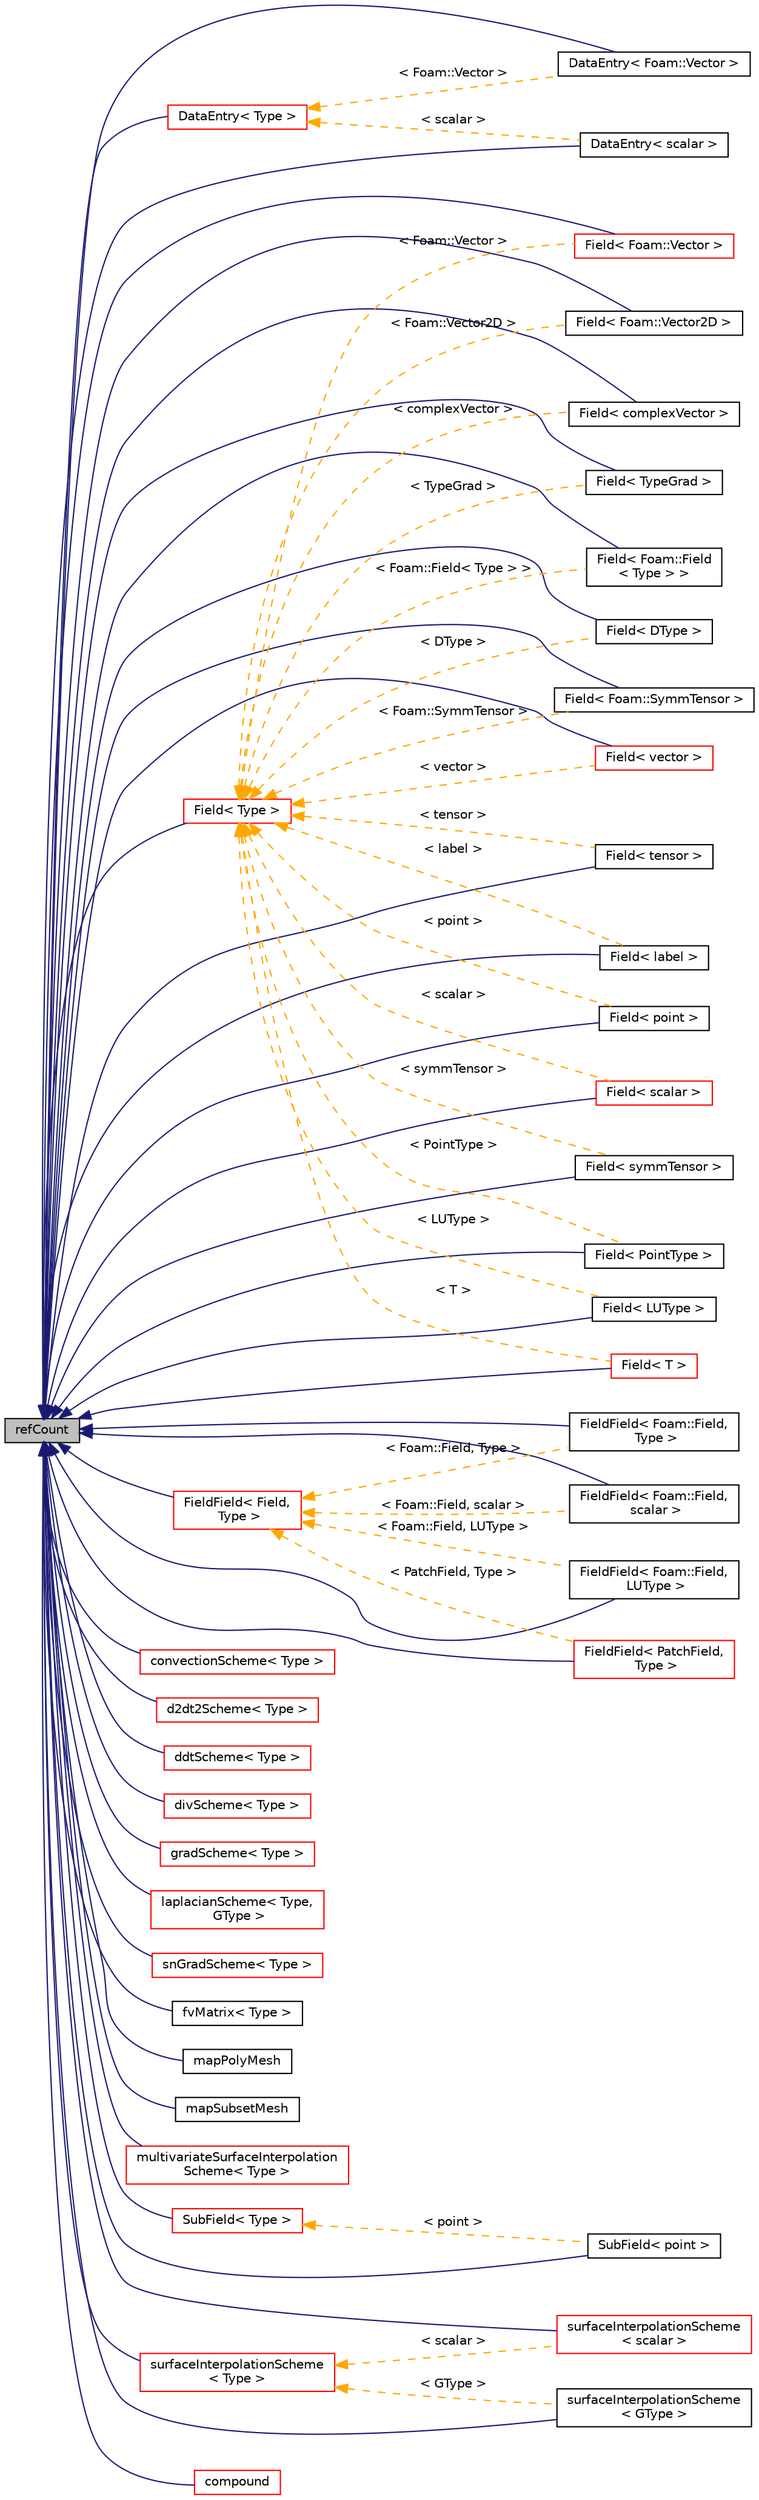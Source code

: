 digraph "refCount"
{
  bgcolor="transparent";
  edge [fontname="Helvetica",fontsize="10",labelfontname="Helvetica",labelfontsize="10"];
  node [fontname="Helvetica",fontsize="10",shape=record];
  rankdir="LR";
  Node1 [label="refCount",height=0.2,width=0.4,color="black", fillcolor="grey75", style="filled", fontcolor="black"];
  Node1 -> Node2 [dir="back",color="midnightblue",fontsize="10",style="solid",fontname="Helvetica"];
  Node2 [label="DataEntry\< Foam::Vector \>",height=0.2,width=0.4,color="black",URL="$a00503.html"];
  Node1 -> Node3 [dir="back",color="midnightblue",fontsize="10",style="solid",fontname="Helvetica"];
  Node3 [label="DataEntry\< scalar \>",height=0.2,width=0.4,color="black",URL="$a00503.html"];
  Node1 -> Node4 [dir="back",color="midnightblue",fontsize="10",style="solid",fontname="Helvetica"];
  Node4 [label="Field\< complexVector \>",height=0.2,width=0.4,color="black",URL="$a00755.html"];
  Node1 -> Node5 [dir="back",color="midnightblue",fontsize="10",style="solid",fontname="Helvetica"];
  Node5 [label="Field\< DType \>",height=0.2,width=0.4,color="black",URL="$a00755.html"];
  Node1 -> Node6 [dir="back",color="midnightblue",fontsize="10",style="solid",fontname="Helvetica"];
  Node6 [label="Field\< Foam::Field\l\< Type \> \>",height=0.2,width=0.4,color="black",URL="$a00755.html"];
  Node1 -> Node7 [dir="back",color="midnightblue",fontsize="10",style="solid",fontname="Helvetica"];
  Node7 [label="Field\< Foam::SymmTensor \>",height=0.2,width=0.4,color="black",URL="$a00755.html"];
  Node1 -> Node8 [dir="back",color="midnightblue",fontsize="10",style="solid",fontname="Helvetica"];
  Node8 [label="Field\< Foam::Vector \>",height=0.2,width=0.4,color="red",URL="$a00755.html"];
  Node1 -> Node9 [dir="back",color="midnightblue",fontsize="10",style="solid",fontname="Helvetica"];
  Node9 [label="Field\< Foam::Vector2D \>",height=0.2,width=0.4,color="black",URL="$a00755.html"];
  Node1 -> Node10 [dir="back",color="midnightblue",fontsize="10",style="solid",fontname="Helvetica"];
  Node10 [label="Field\< label \>",height=0.2,width=0.4,color="black",URL="$a00755.html"];
  Node1 -> Node11 [dir="back",color="midnightblue",fontsize="10",style="solid",fontname="Helvetica"];
  Node11 [label="Field\< LUType \>",height=0.2,width=0.4,color="black",URL="$a00755.html"];
  Node1 -> Node12 [dir="back",color="midnightblue",fontsize="10",style="solid",fontname="Helvetica"];
  Node12 [label="Field\< point \>",height=0.2,width=0.4,color="black",URL="$a00755.html"];
  Node1 -> Node13 [dir="back",color="midnightblue",fontsize="10",style="solid",fontname="Helvetica"];
  Node13 [label="Field\< PointType \>",height=0.2,width=0.4,color="black",URL="$a00755.html"];
  Node1 -> Node14 [dir="back",color="midnightblue",fontsize="10",style="solid",fontname="Helvetica"];
  Node14 [label="Field\< scalar \>",height=0.2,width=0.4,color="red",URL="$a00755.html"];
  Node1 -> Node15 [dir="back",color="midnightblue",fontsize="10",style="solid",fontname="Helvetica"];
  Node15 [label="Field\< symmTensor \>",height=0.2,width=0.4,color="black",URL="$a00755.html"];
  Node1 -> Node16 [dir="back",color="midnightblue",fontsize="10",style="solid",fontname="Helvetica"];
  Node16 [label="Field\< T \>",height=0.2,width=0.4,color="red",URL="$a00755.html"];
  Node1 -> Node17 [dir="back",color="midnightblue",fontsize="10",style="solid",fontname="Helvetica"];
  Node17 [label="Field\< tensor \>",height=0.2,width=0.4,color="black",URL="$a00755.html"];
  Node1 -> Node18 [dir="back",color="midnightblue",fontsize="10",style="solid",fontname="Helvetica"];
  Node18 [label="Field\< TypeGrad \>",height=0.2,width=0.4,color="black",URL="$a00755.html"];
  Node1 -> Node19 [dir="back",color="midnightblue",fontsize="10",style="solid",fontname="Helvetica"];
  Node19 [label="Field\< vector \>",height=0.2,width=0.4,color="red",URL="$a00755.html"];
  Node1 -> Node20 [dir="back",color="midnightblue",fontsize="10",style="solid",fontname="Helvetica"];
  Node20 [label="FieldField\< Foam::Field,\l LUType \>",height=0.2,width=0.4,color="black",URL="$a00762.html"];
  Node1 -> Node21 [dir="back",color="midnightblue",fontsize="10",style="solid",fontname="Helvetica"];
  Node21 [label="FieldField\< Foam::Field,\l scalar \>",height=0.2,width=0.4,color="black",URL="$a00762.html"];
  Node1 -> Node22 [dir="back",color="midnightblue",fontsize="10",style="solid",fontname="Helvetica"];
  Node22 [label="FieldField\< Foam::Field,\l Type \>",height=0.2,width=0.4,color="black",URL="$a00762.html"];
  Node1 -> Node23 [dir="back",color="midnightblue",fontsize="10",style="solid",fontname="Helvetica"];
  Node23 [label="FieldField\< PatchField,\l Type \>",height=0.2,width=0.4,color="red",URL="$a00762.html"];
  Node1 -> Node24 [dir="back",color="midnightblue",fontsize="10",style="solid",fontname="Helvetica"];
  Node24 [label="DataEntry\< Type \>",height=0.2,width=0.4,color="red",URL="$a00503.html",tooltip="Top level data entry class for use in dictionaries. Provides a mechanism to specify a variable as a c..."];
  Node24 -> Node3 [dir="back",color="orange",fontsize="10",style="dashed",label=" \< scalar \>" ,fontname="Helvetica"];
  Node24 -> Node2 [dir="back",color="orange",fontsize="10",style="dashed",label=" \< Foam::Vector \>" ,fontname="Helvetica"];
  Node1 -> Node25 [dir="back",color="midnightblue",fontsize="10",style="solid",fontname="Helvetica"];
  Node25 [label="Field\< Type \>",height=0.2,width=0.4,color="red",URL="$a00755.html",tooltip="Pre-declare SubField and related Field type. "];
  Node25 -> Node7 [dir="back",color="orange",fontsize="10",style="dashed",label=" \< Foam::SymmTensor \>" ,fontname="Helvetica"];
  Node25 -> Node17 [dir="back",color="orange",fontsize="10",style="dashed",label=" \< tensor \>" ,fontname="Helvetica"];
  Node25 -> Node15 [dir="back",color="orange",fontsize="10",style="dashed",label=" \< symmTensor \>" ,fontname="Helvetica"];
  Node25 -> Node14 [dir="back",color="orange",fontsize="10",style="dashed",label=" \< scalar \>" ,fontname="Helvetica"];
  Node25 -> Node10 [dir="back",color="orange",fontsize="10",style="dashed",label=" \< label \>" ,fontname="Helvetica"];
  Node25 -> Node19 [dir="back",color="orange",fontsize="10",style="dashed",label=" \< vector \>" ,fontname="Helvetica"];
  Node25 -> Node4 [dir="back",color="orange",fontsize="10",style="dashed",label=" \< complexVector \>" ,fontname="Helvetica"];
  Node25 -> Node16 [dir="back",color="orange",fontsize="10",style="dashed",label=" \< T \>" ,fontname="Helvetica"];
  Node25 -> Node11 [dir="back",color="orange",fontsize="10",style="dashed",label=" \< LUType \>" ,fontname="Helvetica"];
  Node25 -> Node5 [dir="back",color="orange",fontsize="10",style="dashed",label=" \< DType \>" ,fontname="Helvetica"];
  Node25 -> Node6 [dir="back",color="orange",fontsize="10",style="dashed",label=" \< Foam::Field\< Type \> \>" ,fontname="Helvetica"];
  Node25 -> Node18 [dir="back",color="orange",fontsize="10",style="dashed",label=" \< TypeGrad \>" ,fontname="Helvetica"];
  Node25 -> Node8 [dir="back",color="orange",fontsize="10",style="dashed",label=" \< Foam::Vector \>" ,fontname="Helvetica"];
  Node25 -> Node12 [dir="back",color="orange",fontsize="10",style="dashed",label=" \< point \>" ,fontname="Helvetica"];
  Node25 -> Node13 [dir="back",color="orange",fontsize="10",style="dashed",label=" \< PointType \>" ,fontname="Helvetica"];
  Node25 -> Node9 [dir="back",color="orange",fontsize="10",style="dashed",label=" \< Foam::Vector2D \>" ,fontname="Helvetica"];
  Node1 -> Node26 [dir="back",color="midnightblue",fontsize="10",style="solid",fontname="Helvetica"];
  Node26 [label="FieldField\< Field,\l Type \>",height=0.2,width=0.4,color="red",URL="$a00762.html",tooltip="Generic field type. "];
  Node26 -> Node21 [dir="back",color="orange",fontsize="10",style="dashed",label=" \< Foam::Field, scalar \>" ,fontname="Helvetica"];
  Node26 -> Node22 [dir="back",color="orange",fontsize="10",style="dashed",label=" \< Foam::Field, Type \>" ,fontname="Helvetica"];
  Node26 -> Node23 [dir="back",color="orange",fontsize="10",style="dashed",label=" \< PatchField, Type \>" ,fontname="Helvetica"];
  Node26 -> Node20 [dir="back",color="orange",fontsize="10",style="dashed",label=" \< Foam::Field, LUType \>" ,fontname="Helvetica"];
  Node1 -> Node27 [dir="back",color="midnightblue",fontsize="10",style="solid",fontname="Helvetica"];
  Node27 [label="convectionScheme\< Type \>",height=0.2,width=0.4,color="red",URL="$a00402.html",tooltip="Abstract base class for convection schemes. "];
  Node1 -> Node28 [dir="back",color="midnightblue",fontsize="10",style="solid",fontname="Helvetica"];
  Node28 [label="d2dt2Scheme\< Type \>",height=0.2,width=0.4,color="red",URL="$a00497.html",tooltip="Abstract base class for d2dt2 schemes. "];
  Node1 -> Node29 [dir="back",color="midnightblue",fontsize="10",style="solid",fontname="Helvetica"];
  Node29 [label="ddtScheme\< Type \>",height=0.2,width=0.4,color="red",URL="$a00504.html",tooltip="Abstract base class for ddt schemes. "];
  Node1 -> Node30 [dir="back",color="midnightblue",fontsize="10",style="solid",fontname="Helvetica"];
  Node30 [label="divScheme\< Type \>",height=0.2,width=0.4,color="red",URL="$a00570.html",tooltip="Abstract base class for div schemes. "];
  Node1 -> Node31 [dir="back",color="midnightblue",fontsize="10",style="solid",fontname="Helvetica"];
  Node31 [label="gradScheme\< Type \>",height=0.2,width=0.4,color="red",URL="$a00943.html",tooltip="Abstract base class for gradient schemes. "];
  Node1 -> Node32 [dir="back",color="midnightblue",fontsize="10",style="solid",fontname="Helvetica"];
  Node32 [label="laplacianScheme\< Type,\l GType \>",height=0.2,width=0.4,color="red",URL="$a01271.html",tooltip="Abstract base class for laplacian schemes. "];
  Node1 -> Node33 [dir="back",color="midnightblue",fontsize="10",style="solid",fontname="Helvetica"];
  Node33 [label="snGradScheme\< Type \>",height=0.2,width=0.4,color="red",URL="$a02360.html",tooltip="Abstract base class for snGrad schemes. "];
  Node1 -> Node34 [dir="back",color="midnightblue",fontsize="10",style="solid",fontname="Helvetica"];
  Node34 [label="fvMatrix\< Type \>",height=0.2,width=0.4,color="black",URL="$a00875.html",tooltip="A special matrix type and solver, designed for finite volume solutions of scalar equations. Face addressing is used to make all matrix assembly and solution loops vectorise. "];
  Node1 -> Node35 [dir="back",color="midnightblue",fontsize="10",style="solid",fontname="Helvetica"];
  Node35 [label="mapPolyMesh",height=0.2,width=0.4,color="black",URL="$a01431.html",tooltip="Class containing mesh-to-mesh mapping information after a change in polyMesh topology. "];
  Node1 -> Node36 [dir="back",color="midnightblue",fontsize="10",style="solid",fontname="Helvetica"];
  Node36 [label="mapSubsetMesh",height=0.2,width=0.4,color="black",URL="$a01432.html",tooltip="Class containing mesh-to-mesh mapping information after a subset operation. "];
  Node1 -> Node37 [dir="back",color="midnightblue",fontsize="10",style="solid",fontname="Helvetica"];
  Node37 [label="multivariateSurfaceInterpolation\lScheme\< Type \>",height=0.2,width=0.4,color="red",URL="$a01563.html",tooltip="Abstract base class for multi-variate surface interpolation schemes. "];
  Node1 -> Node38 [dir="back",color="midnightblue",fontsize="10",style="solid",fontname="Helvetica"];
  Node38 [label="SubField\< Type \>",height=0.2,width=0.4,color="red",URL="$a02462.html",tooltip="Pre-declare related SubField type. "];
  Node38 -> Node39 [dir="back",color="orange",fontsize="10",style="dashed",label=" \< point \>" ,fontname="Helvetica"];
  Node39 [label="SubField\< point \>",height=0.2,width=0.4,color="black",URL="$a02462.html"];
  Node1 -> Node40 [dir="back",color="midnightblue",fontsize="10",style="solid",fontname="Helvetica"];
  Node40 [label="surfaceInterpolationScheme\l\< Type \>",height=0.2,width=0.4,color="red",URL="$a02481.html",tooltip="Abstract base class for surface interpolation schemes. "];
  Node40 -> Node41 [dir="back",color="orange",fontsize="10",style="dashed",label=" \< scalar \>" ,fontname="Helvetica"];
  Node41 [label="surfaceInterpolationScheme\l\< scalar \>",height=0.2,width=0.4,color="red",URL="$a02481.html"];
  Node40 -> Node42 [dir="back",color="orange",fontsize="10",style="dashed",label=" \< GType \>" ,fontname="Helvetica"];
  Node42 [label="surfaceInterpolationScheme\l\< GType \>",height=0.2,width=0.4,color="black",URL="$a02481.html"];
  Node1 -> Node43 [dir="back",color="midnightblue",fontsize="10",style="solid",fontname="Helvetica"];
  Node43 [label="compound",height=0.2,width=0.4,color="red",URL="$a00336.html",tooltip="Abstract base class for complex tokens. "];
  Node1 -> Node39 [dir="back",color="midnightblue",fontsize="10",style="solid",fontname="Helvetica"];
  Node1 -> Node42 [dir="back",color="midnightblue",fontsize="10",style="solid",fontname="Helvetica"];
  Node1 -> Node41 [dir="back",color="midnightblue",fontsize="10",style="solid",fontname="Helvetica"];
}
